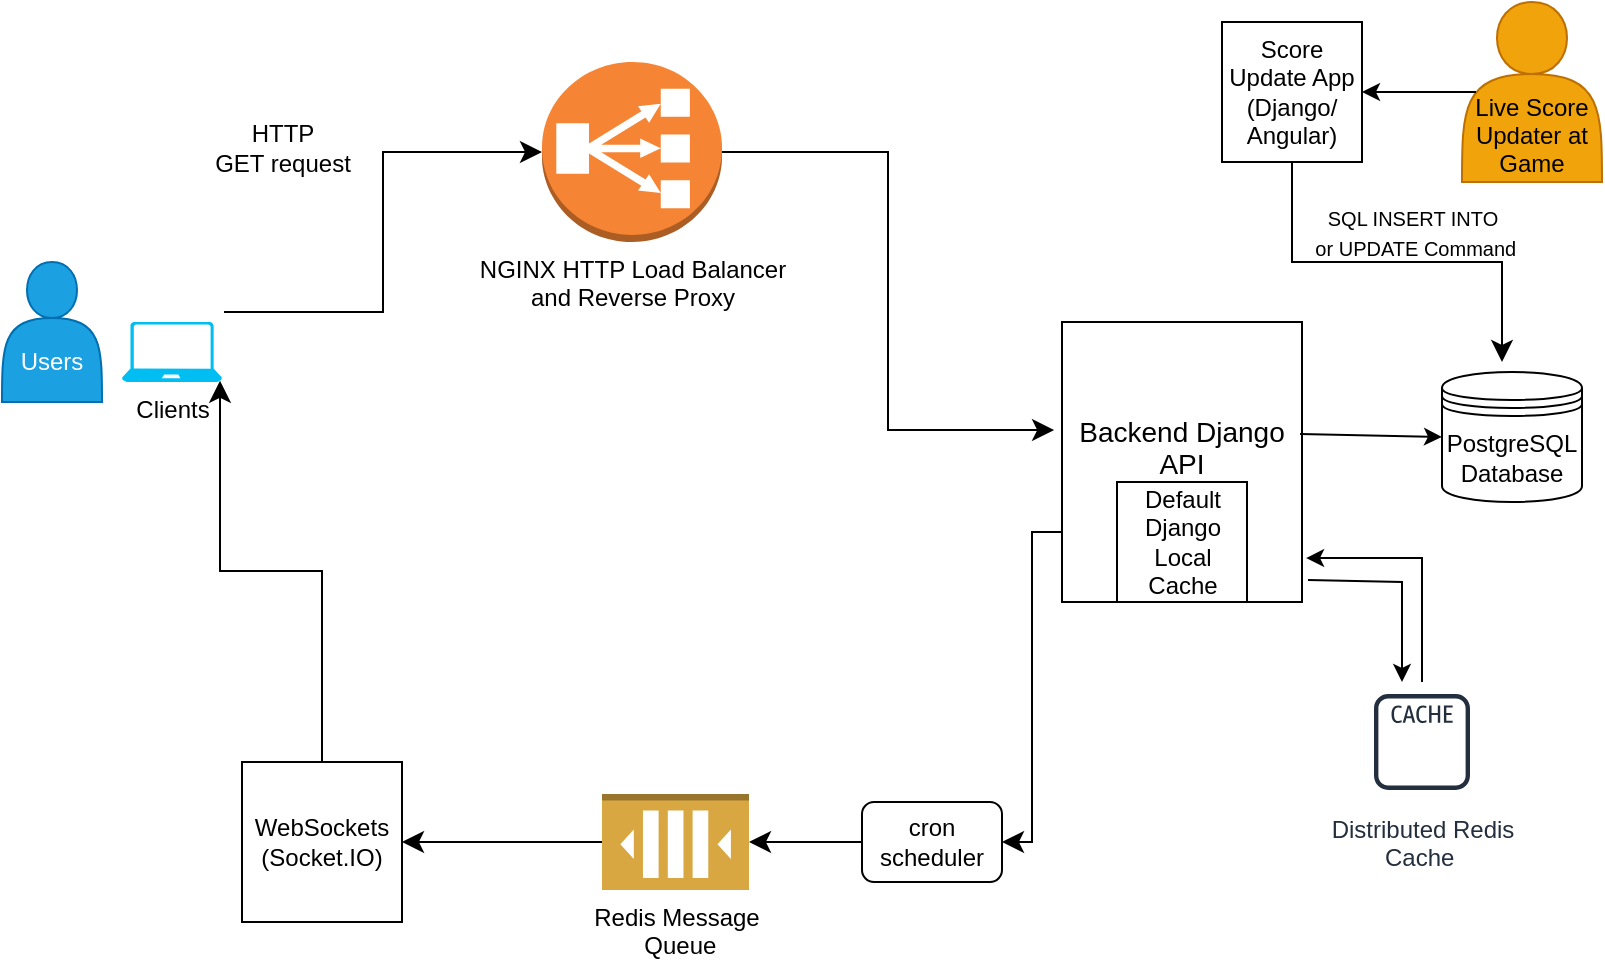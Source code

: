 <mxfile version="21.7.1" type="github">
  <diagram name="Page-1" id="f31GO60zSbWaj2c_SM3a">
    <mxGraphModel dx="1434" dy="790" grid="1" gridSize="10" guides="1" tooltips="1" connect="1" arrows="1" fold="1" page="1" pageScale="1" pageWidth="850" pageHeight="1100" math="0" shadow="0">
      <root>
        <mxCell id="0" />
        <mxCell id="1" parent="0" />
        <mxCell id="qmOTdylYtFEnlgB8g2Zc-33" value="Distributed Redis&lt;br&gt;Cache&amp;nbsp;" style="sketch=0;outlineConnect=0;fontColor=#232F3E;gradientColor=none;strokeColor=#232F3E;fillColor=#ffffff;dashed=0;verticalLabelPosition=bottom;verticalAlign=top;align=center;html=1;fontSize=12;fontStyle=0;aspect=fixed;shape=mxgraph.aws4.resourceIcon;resIcon=mxgraph.aws4.cache_node;" vertex="1" parent="1">
          <mxGeometry x="720" y="480" width="60" height="60" as="geometry" />
        </mxCell>
        <mxCell id="qmOTdylYtFEnlgB8g2Zc-16" value="&lt;br&gt;&lt;br&gt;Users" style="shape=actor;whiteSpace=wrap;html=1;fillColor=#1ba1e2;strokeColor=#006EAF;fontColor=#ffffff;" vertex="1" parent="1">
          <mxGeometry x="40" y="270" width="50" height="70" as="geometry" />
        </mxCell>
        <mxCell id="qmOTdylYtFEnlgB8g2Zc-17" value="Clients" style="verticalLabelPosition=bottom;html=1;verticalAlign=top;align=center;strokeColor=none;fillColor=#00BEF2;shape=mxgraph.azure.laptop;pointerEvents=1;" vertex="1" parent="1">
          <mxGeometry x="100" y="300" width="50" height="30" as="geometry" />
        </mxCell>
        <mxCell id="qmOTdylYtFEnlgB8g2Zc-18" value="NGINX HTTP Load Balancer &lt;br&gt;and Reverse Proxy" style="outlineConnect=0;dashed=0;verticalLabelPosition=bottom;verticalAlign=top;align=center;html=1;shape=mxgraph.aws3.classic_load_balancer;fillColor=#F58534;gradientColor=none;direction=east;" vertex="1" parent="1">
          <mxGeometry x="310" y="170" width="90" height="90" as="geometry" />
        </mxCell>
        <mxCell id="qmOTdylYtFEnlgB8g2Zc-19" value="Score Update App&lt;br&gt;(Django/&lt;br&gt;Angular)" style="whiteSpace=wrap;html=1;aspect=fixed;" vertex="1" parent="1">
          <mxGeometry x="650" y="150" width="70" height="70" as="geometry" />
        </mxCell>
        <mxCell id="qmOTdylYtFEnlgB8g2Zc-20" value="&lt;font style=&quot;font-size: 12px;&quot;&gt;&lt;br&gt;&lt;br&gt;&lt;br&gt;Live Score Updater at Game&lt;/font&gt;" style="shape=actor;whiteSpace=wrap;html=1;fillColor=#f0a30a;fontColor=#000000;strokeColor=#BD7000;" vertex="1" parent="1">
          <mxGeometry x="770" y="140" width="70" height="90" as="geometry" />
        </mxCell>
        <mxCell id="qmOTdylYtFEnlgB8g2Zc-23" value="" style="endArrow=classic;html=1;rounded=0;exitX=0.1;exitY=0.5;exitDx=0;exitDy=0;exitPerimeter=0;" edge="1" parent="1" source="qmOTdylYtFEnlgB8g2Zc-20">
          <mxGeometry width="50" height="50" relative="1" as="geometry">
            <mxPoint x="710" y="220" as="sourcePoint" />
            <mxPoint x="720" y="185" as="targetPoint" />
          </mxGeometry>
        </mxCell>
        <mxCell id="qmOTdylYtFEnlgB8g2Zc-26" value="&lt;font style=&quot;font-size: 14px;&quot;&gt;Backend Django API&lt;br&gt;&lt;/font&gt;&lt;br&gt;" style="rounded=0;whiteSpace=wrap;html=1;horizontal=1;labelPosition=center;verticalLabelPosition=middle;align=center;verticalAlign=middle;" vertex="1" parent="1">
          <mxGeometry x="570" y="300" width="120" height="140" as="geometry" />
        </mxCell>
        <mxCell id="qmOTdylYtFEnlgB8g2Zc-27" value="PostgreSQL&lt;br&gt;Database" style="shape=datastore;whiteSpace=wrap;html=1;" vertex="1" parent="1">
          <mxGeometry x="760" y="325" width="70" height="65" as="geometry" />
        </mxCell>
        <mxCell id="qmOTdylYtFEnlgB8g2Zc-28" value="Default Django Local Cache" style="rounded=0;whiteSpace=wrap;html=1;" vertex="1" parent="1">
          <mxGeometry x="597.5" y="380" width="65" height="60" as="geometry" />
        </mxCell>
        <mxCell id="qmOTdylYtFEnlgB8g2Zc-31" value="" style="endArrow=classic;html=1;rounded=0;exitX=1.025;exitY=0.921;exitDx=0;exitDy=0;exitPerimeter=0;" edge="1" parent="1" source="qmOTdylYtFEnlgB8g2Zc-26">
          <mxGeometry width="50" height="50" relative="1" as="geometry">
            <mxPoint x="400" y="420" as="sourcePoint" />
            <mxPoint x="740" y="480" as="targetPoint" />
            <Array as="points">
              <mxPoint x="740" y="430" />
            </Array>
          </mxGeometry>
        </mxCell>
        <mxCell id="qmOTdylYtFEnlgB8g2Zc-32" value="" style="endArrow=classic;html=1;rounded=0;entryX=1.017;entryY=0.843;entryDx=0;entryDy=0;entryPerimeter=0;" edge="1" parent="1" target="qmOTdylYtFEnlgB8g2Zc-26">
          <mxGeometry width="50" height="50" relative="1" as="geometry">
            <mxPoint x="750" y="480" as="sourcePoint" />
            <mxPoint x="450" y="370" as="targetPoint" />
            <Array as="points">
              <mxPoint x="750" y="418" />
            </Array>
          </mxGeometry>
        </mxCell>
        <mxCell id="qmOTdylYtFEnlgB8g2Zc-35" value="" style="endArrow=classic;html=1;rounded=0;entryX=0;entryY=0.5;entryDx=0;entryDy=0;exitX=0.992;exitY=0.4;exitDx=0;exitDy=0;exitPerimeter=0;" edge="1" parent="1" source="qmOTdylYtFEnlgB8g2Zc-26" target="qmOTdylYtFEnlgB8g2Zc-27">
          <mxGeometry width="50" height="50" relative="1" as="geometry">
            <mxPoint x="400" y="420" as="sourcePoint" />
            <mxPoint x="450" y="370" as="targetPoint" />
          </mxGeometry>
        </mxCell>
        <mxCell id="qmOTdylYtFEnlgB8g2Zc-38" value="" style="edgeStyle=elbowEdgeStyle;elbow=vertical;endArrow=classic;html=1;curved=0;rounded=0;endSize=8;startSize=8;exitX=0.5;exitY=1;exitDx=0;exitDy=0;" edge="1" parent="1" source="qmOTdylYtFEnlgB8g2Zc-19">
          <mxGeometry width="50" height="50" relative="1" as="geometry">
            <mxPoint x="400" y="420" as="sourcePoint" />
            <mxPoint x="790" y="320" as="targetPoint" />
          </mxGeometry>
        </mxCell>
        <mxCell id="qmOTdylYtFEnlgB8g2Zc-39" value="&lt;font style=&quot;font-size: 10px;&quot;&gt;SQL INSERT INTO&lt;br&gt;&amp;nbsp;or UPDATE Command&lt;/font&gt;" style="text;html=1;align=center;verticalAlign=middle;resizable=0;points=[];autosize=1;strokeColor=none;fillColor=none;" vertex="1" parent="1">
          <mxGeometry x="680" y="235" width="130" height="40" as="geometry" />
        </mxCell>
        <mxCell id="qmOTdylYtFEnlgB8g2Zc-41" value="" style="edgeStyle=elbowEdgeStyle;elbow=horizontal;endArrow=classic;html=1;curved=0;rounded=0;endSize=8;startSize=8;exitX=1.02;exitY=-0.167;exitDx=0;exitDy=0;exitPerimeter=0;entryX=0;entryY=0.5;entryDx=0;entryDy=0;entryPerimeter=0;" edge="1" parent="1" source="qmOTdylYtFEnlgB8g2Zc-17" target="qmOTdylYtFEnlgB8g2Zc-18">
          <mxGeometry width="50" height="50" relative="1" as="geometry">
            <mxPoint x="400" y="420" as="sourcePoint" />
            <mxPoint x="280" y="160" as="targetPoint" />
          </mxGeometry>
        </mxCell>
        <mxCell id="qmOTdylYtFEnlgB8g2Zc-42" value="" style="edgeStyle=elbowEdgeStyle;elbow=horizontal;endArrow=classic;html=1;curved=0;rounded=0;endSize=8;startSize=8;exitX=1;exitY=0.5;exitDx=0;exitDy=0;exitPerimeter=0;entryX=-0.033;entryY=0.386;entryDx=0;entryDy=0;entryPerimeter=0;" edge="1" parent="1" source="qmOTdylYtFEnlgB8g2Zc-18" target="qmOTdylYtFEnlgB8g2Zc-26">
          <mxGeometry width="50" height="50" relative="1" as="geometry">
            <mxPoint x="400" y="420" as="sourcePoint" />
            <mxPoint x="450" y="370" as="targetPoint" />
          </mxGeometry>
        </mxCell>
        <mxCell id="qmOTdylYtFEnlgB8g2Zc-43" value="" style="edgeStyle=elbowEdgeStyle;elbow=horizontal;endArrow=classic;html=1;curved=0;rounded=0;endSize=8;startSize=8;exitX=0;exitY=0.75;exitDx=0;exitDy=0;" edge="1" parent="1" source="qmOTdylYtFEnlgB8g2Zc-26">
          <mxGeometry width="50" height="50" relative="1" as="geometry">
            <mxPoint x="400" y="420" as="sourcePoint" />
            <mxPoint x="540" y="560" as="targetPoint" />
          </mxGeometry>
        </mxCell>
        <mxCell id="qmOTdylYtFEnlgB8g2Zc-44" value="cron scheduler" style="rounded=1;whiteSpace=wrap;html=1;" vertex="1" parent="1">
          <mxGeometry x="470" y="540" width="70" height="40" as="geometry" />
        </mxCell>
        <mxCell id="qmOTdylYtFEnlgB8g2Zc-45" value="Redis Message&lt;br&gt;&amp;nbsp;Queue" style="outlineConnect=0;dashed=0;verticalLabelPosition=bottom;verticalAlign=top;align=center;html=1;shape=mxgraph.aws3.queue;fillColor=#D9A741;gradientColor=none;direction=west;" vertex="1" parent="1">
          <mxGeometry x="340" y="536" width="73.5" height="48" as="geometry" />
        </mxCell>
        <mxCell id="qmOTdylYtFEnlgB8g2Zc-46" value="" style="edgeStyle=elbowEdgeStyle;elbow=horizontal;endArrow=classic;html=1;curved=0;rounded=0;endSize=8;startSize=8;entryX=0;entryY=0.5;entryDx=0;entryDy=0;entryPerimeter=0;exitX=0;exitY=0.5;exitDx=0;exitDy=0;" edge="1" parent="1" source="qmOTdylYtFEnlgB8g2Zc-44" target="qmOTdylYtFEnlgB8g2Zc-45">
          <mxGeometry width="50" height="50" relative="1" as="geometry">
            <mxPoint x="400" y="420" as="sourcePoint" />
            <mxPoint x="450" y="370" as="targetPoint" />
          </mxGeometry>
        </mxCell>
        <mxCell id="qmOTdylYtFEnlgB8g2Zc-47" value="WebSockets&lt;br&gt;(Socket.IO)" style="whiteSpace=wrap;html=1;aspect=fixed;" vertex="1" parent="1">
          <mxGeometry x="160" y="520" width="80" height="80" as="geometry" />
        </mxCell>
        <mxCell id="qmOTdylYtFEnlgB8g2Zc-48" value="" style="edgeStyle=elbowEdgeStyle;elbow=horizontal;endArrow=classic;html=1;curved=0;rounded=0;endSize=8;startSize=8;entryX=1;entryY=0.5;entryDx=0;entryDy=0;exitX=1;exitY=0.5;exitDx=0;exitDy=0;exitPerimeter=0;" edge="1" parent="1" source="qmOTdylYtFEnlgB8g2Zc-45" target="qmOTdylYtFEnlgB8g2Zc-47">
          <mxGeometry width="50" height="50" relative="1" as="geometry">
            <mxPoint x="400" y="420" as="sourcePoint" />
            <mxPoint x="450" y="370" as="targetPoint" />
          </mxGeometry>
        </mxCell>
        <mxCell id="qmOTdylYtFEnlgB8g2Zc-49" value="" style="edgeStyle=elbowEdgeStyle;elbow=vertical;endArrow=classic;html=1;curved=0;rounded=0;endSize=8;startSize=8;exitX=0.5;exitY=0;exitDx=0;exitDy=0;entryX=0.98;entryY=0.98;entryDx=0;entryDy=0;entryPerimeter=0;" edge="1" parent="1" source="qmOTdylYtFEnlgB8g2Zc-47" target="qmOTdylYtFEnlgB8g2Zc-17">
          <mxGeometry width="50" height="50" relative="1" as="geometry">
            <mxPoint x="200" y="510" as="sourcePoint" />
            <mxPoint x="450" y="370" as="targetPoint" />
          </mxGeometry>
        </mxCell>
        <mxCell id="qmOTdylYtFEnlgB8g2Zc-50" value="HTTP &lt;br&gt;GET request" style="text;html=1;align=center;verticalAlign=middle;resizable=0;points=[];autosize=1;strokeColor=none;fillColor=none;" vertex="1" parent="1">
          <mxGeometry x="135" y="193" width="90" height="40" as="geometry" />
        </mxCell>
      </root>
    </mxGraphModel>
  </diagram>
</mxfile>
